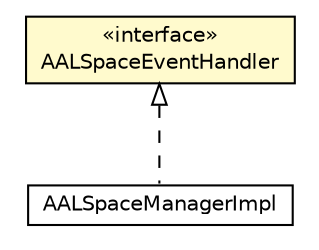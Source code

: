 #!/usr/local/bin/dot
#
# Class diagram 
# Generated by UMLGraph version R5_6-24-gf6e263 (http://www.umlgraph.org/)
#

digraph G {
	edge [fontname="Helvetica",fontsize=10,labelfontname="Helvetica",labelfontsize=10];
	node [fontname="Helvetica",fontsize=10,shape=plaintext];
	nodesep=0.25;
	ranksep=0.5;
	// org.universAAL.middleware.managers.api.AALSpaceEventHandler
	c1565815 [label=<<table title="org.universAAL.middleware.managers.api.AALSpaceEventHandler" border="0" cellborder="1" cellspacing="0" cellpadding="2" port="p" bgcolor="lemonChiffon" href="./AALSpaceEventHandler.html">
		<tr><td><table border="0" cellspacing="0" cellpadding="1">
<tr><td align="center" balign="center"> &#171;interface&#187; </td></tr>
<tr><td align="center" balign="center"> AALSpaceEventHandler </td></tr>
		</table></td></tr>
		</table>>, URL="./AALSpaceEventHandler.html", fontname="Helvetica", fontcolor="black", fontsize=10.0];
	// org.universAAL.middleware.managers.aalspace.AALSpaceManagerImpl
	c1566783 [label=<<table title="org.universAAL.middleware.managers.aalspace.AALSpaceManagerImpl" border="0" cellborder="1" cellspacing="0" cellpadding="2" port="p" href="../aalspace/AALSpaceManagerImpl.html">
		<tr><td><table border="0" cellspacing="0" cellpadding="1">
<tr><td align="center" balign="center"> AALSpaceManagerImpl </td></tr>
		</table></td></tr>
		</table>>, URL="../aalspace/AALSpaceManagerImpl.html", fontname="Helvetica", fontcolor="black", fontsize=10.0];
	//org.universAAL.middleware.managers.aalspace.AALSpaceManagerImpl implements org.universAAL.middleware.managers.api.AALSpaceEventHandler
	c1565815:p -> c1566783:p [dir=back,arrowtail=empty,style=dashed];
}

